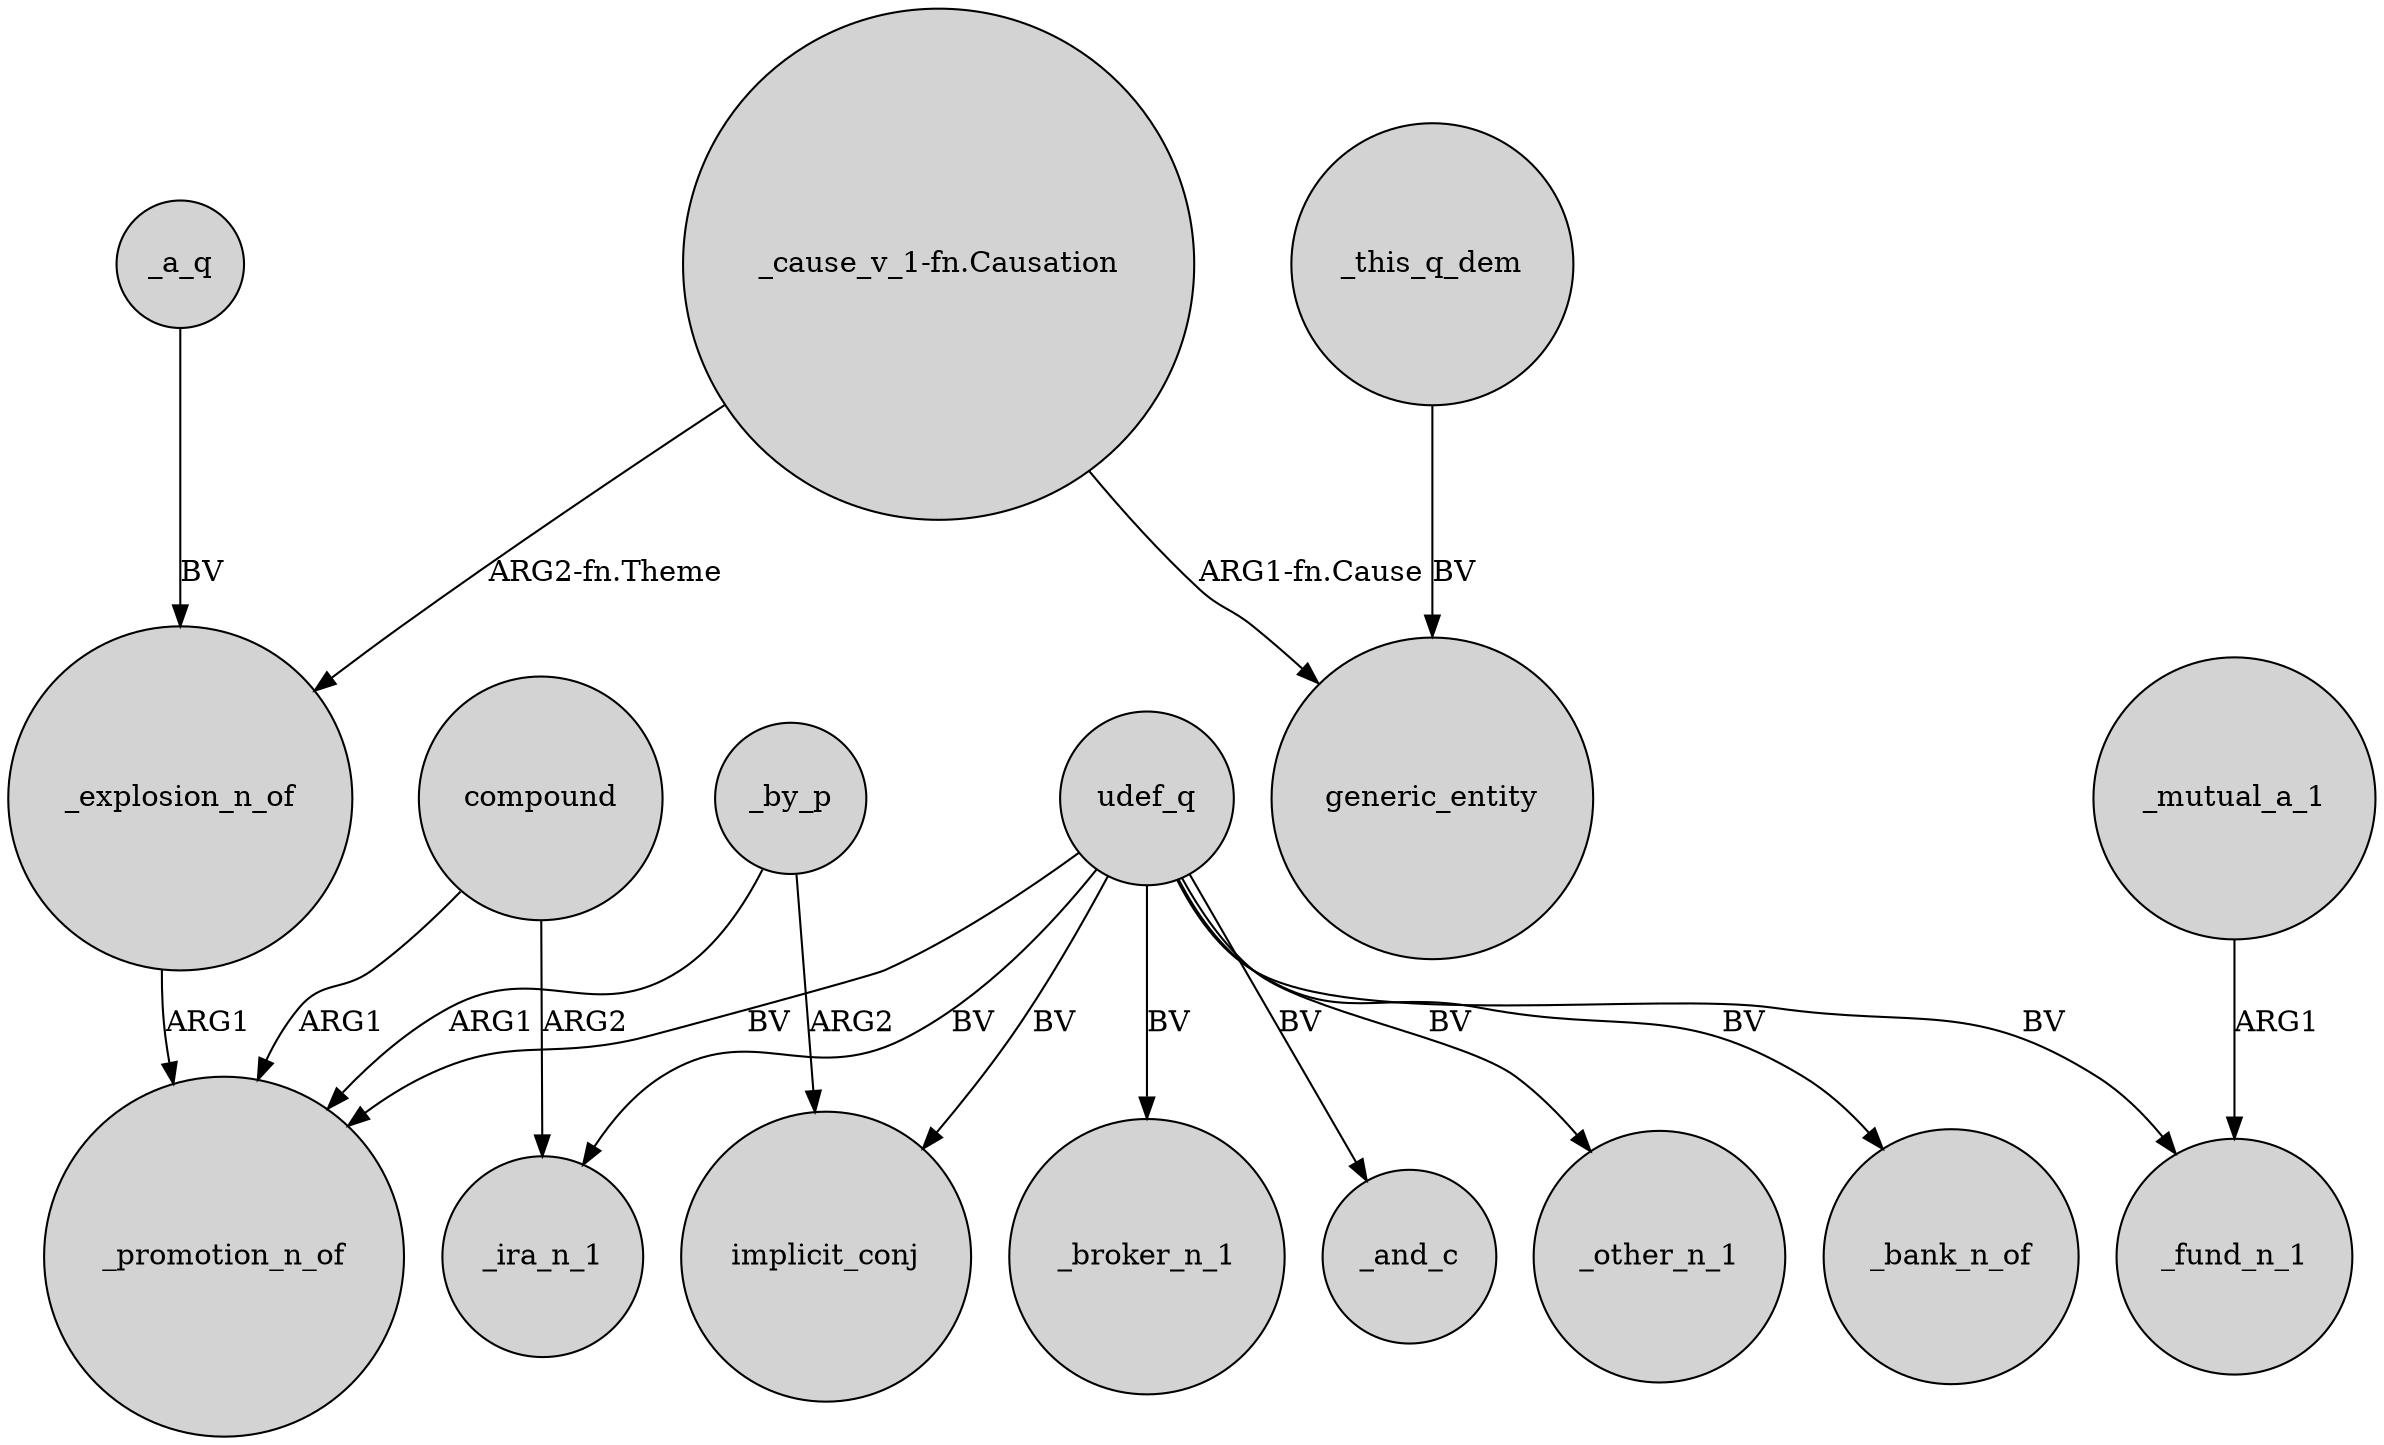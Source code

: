 digraph {
	node [shape=circle style=filled]
	udef_q -> _promotion_n_of [label=BV]
	_a_q -> _explosion_n_of [label=BV]
	"_cause_v_1-fn.Causation" -> _explosion_n_of [label="ARG2-fn.Theme"]
	_this_q_dem -> generic_entity [label=BV]
	udef_q -> _bank_n_of [label=BV]
	_explosion_n_of -> _promotion_n_of [label=ARG1]
	compound -> _promotion_n_of [label=ARG1]
	udef_q -> _ira_n_1 [label=BV]
	"_cause_v_1-fn.Causation" -> generic_entity [label="ARG1-fn.Cause"]
	udef_q -> implicit_conj [label=BV]
	_mutual_a_1 -> _fund_n_1 [label=ARG1]
	compound -> _ira_n_1 [label=ARG2]
	udef_q -> _broker_n_1 [label=BV]
	udef_q -> _and_c [label=BV]
	_by_p -> implicit_conj [label=ARG2]
	udef_q -> _fund_n_1 [label=BV]
	udef_q -> _other_n_1 [label=BV]
	_by_p -> _promotion_n_of [label=ARG1]
}
